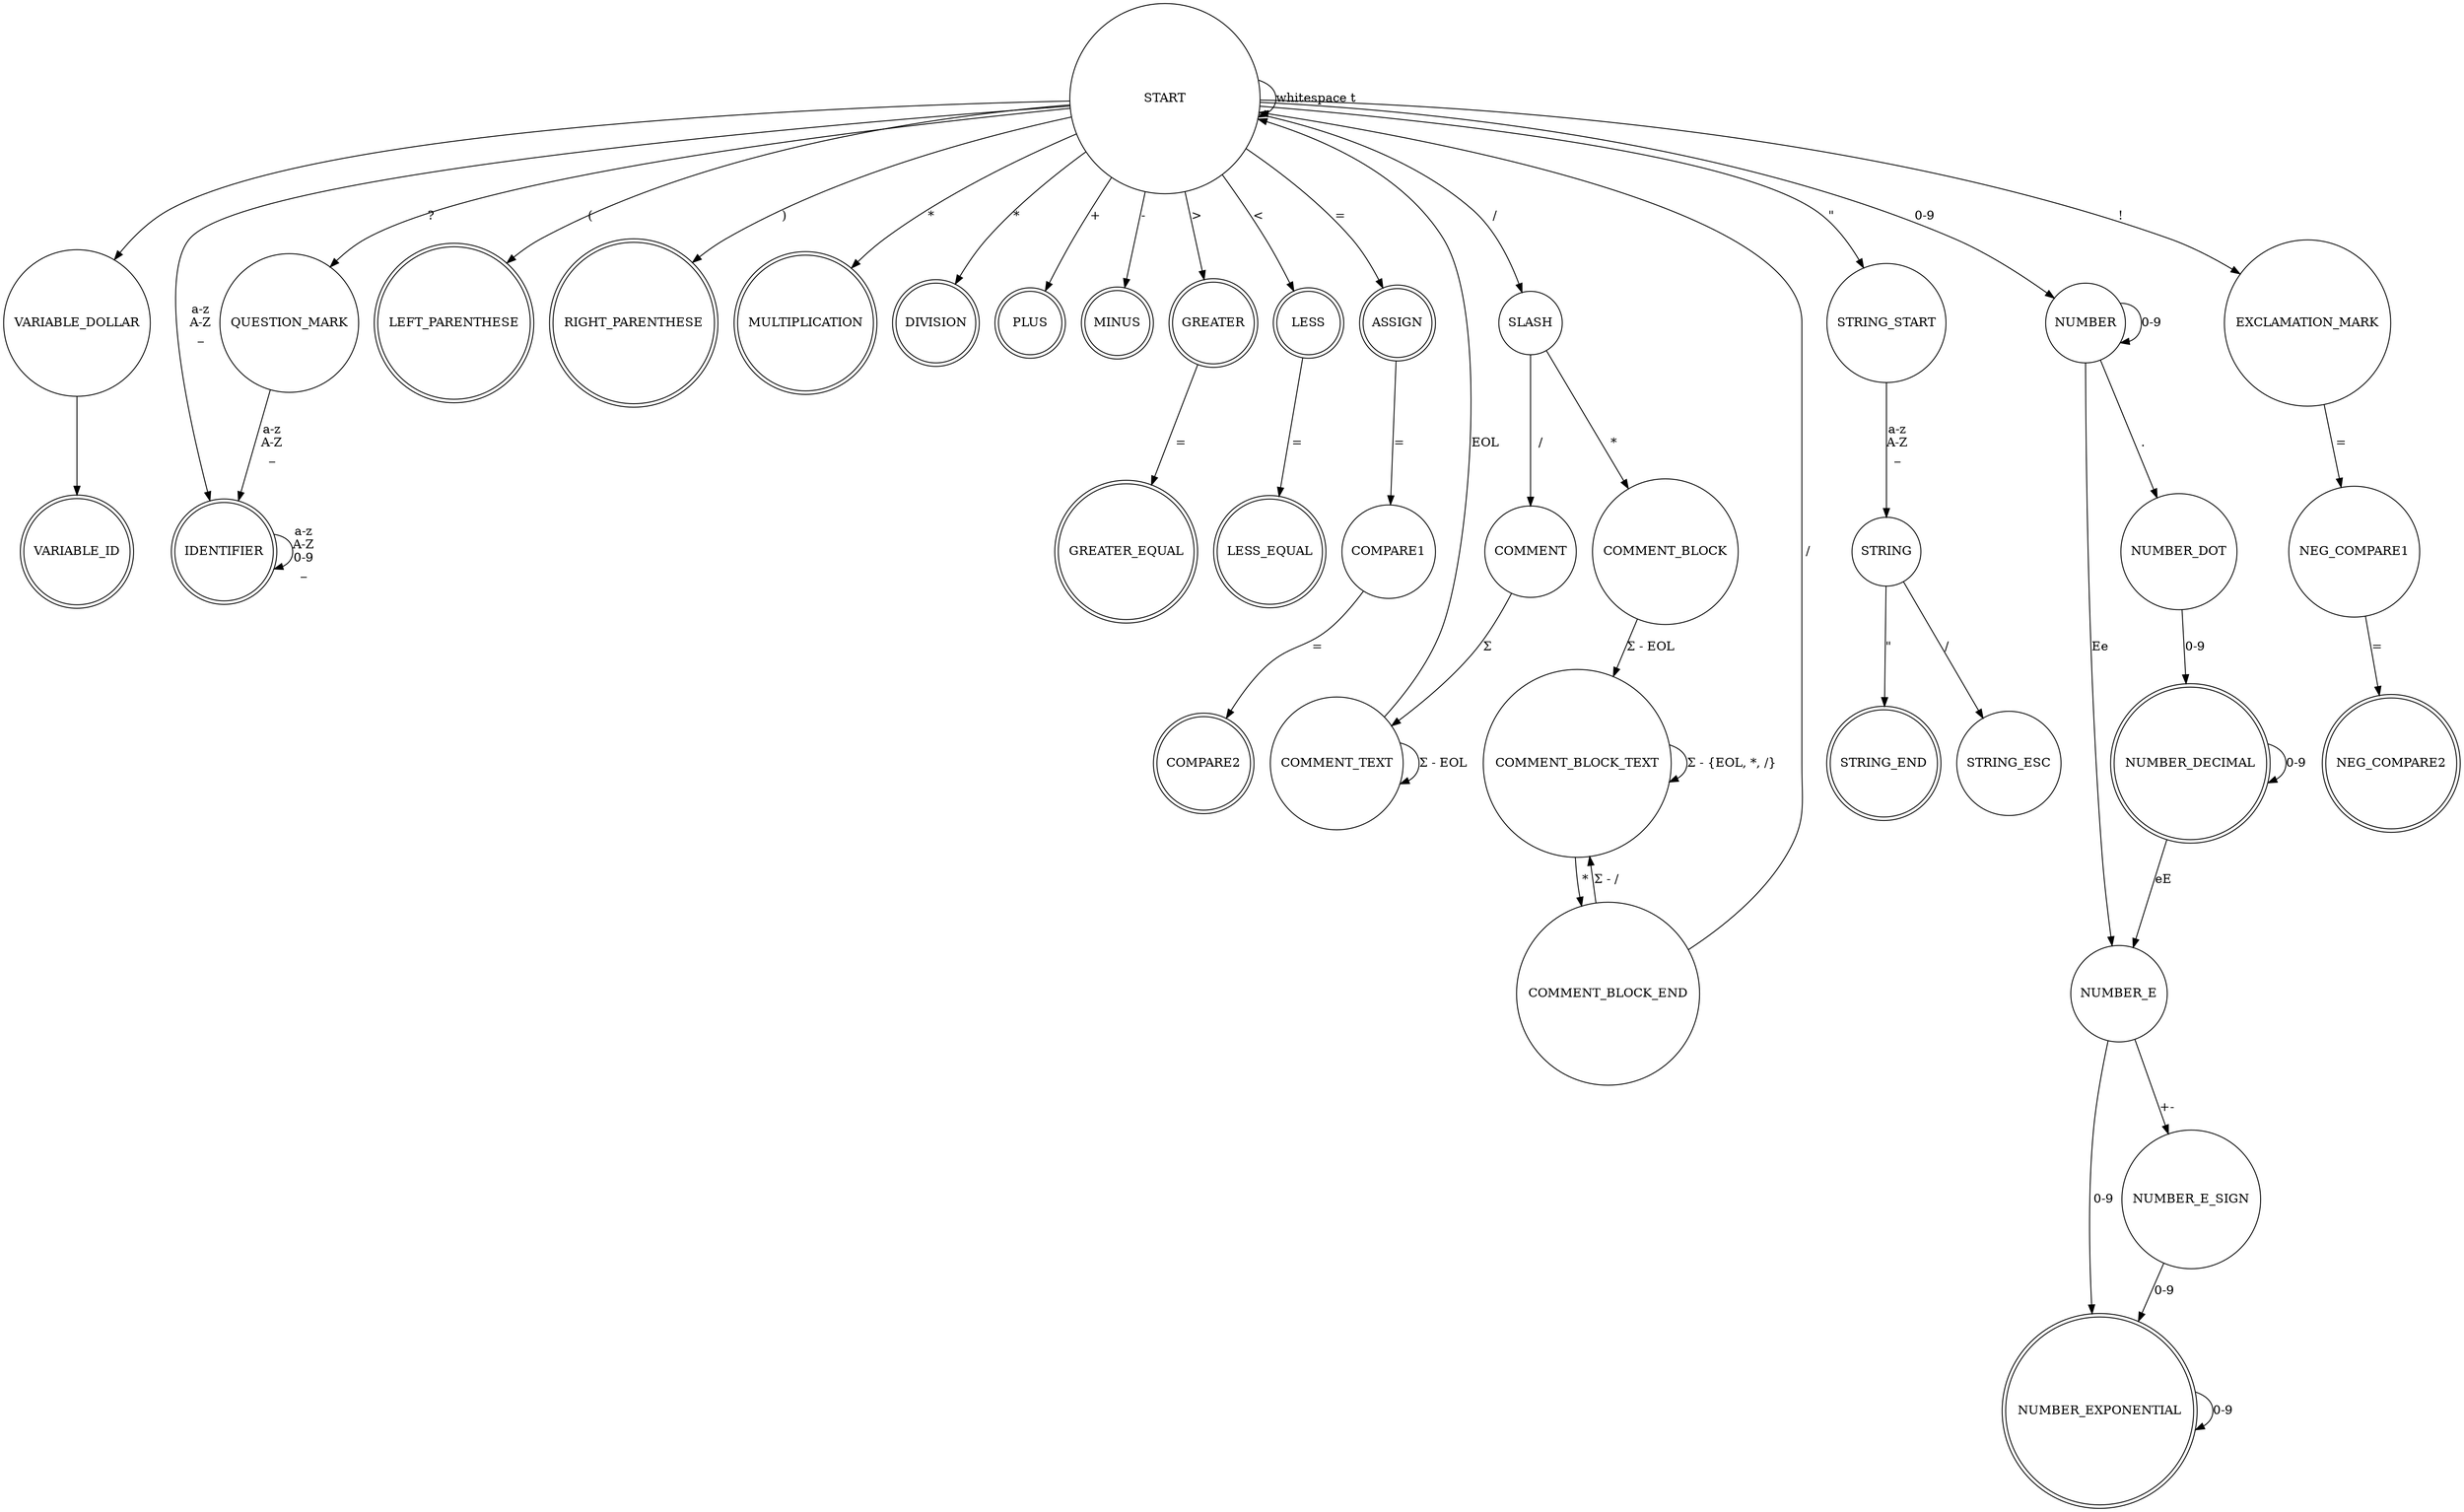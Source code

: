 digraph G {
    node [shape=circle, width=1, height=1]
    {
        node [shape=doublecircle]
        VARIABLE_ID
        STRING_END
        IDENTIFIER
        LEFT_PARENTHESE
        RIGHT_PARENTHESE
        NUMBER_DECIMAL
        NUMBER_EXPONENTIAL
        MULTIPLICATION,
        DIVISION,
        PLUS,
        MINUS,
        GREATER,
        LESS,
        GREATER_EQUAL,
        LESS_EQUAL,
        ASSIGN,
        COMPARE2,
        NEG_COMPARE2
    }

    {
        node[width = 3, height = 3];
        START
    }

    subgraph{
        SLASH,
        COMMENT,
        COMMENT_TEXT,
        COMMENT_BLOCK,
        COMMENT_BLOCK_END,
        COMMENT_BLOCK_TEXT
    }
    subgraph{
        LEFT_PARENTHESE,
        RIGHT_PARENTHESE,
        STRING_START,
        NUMBER,
        NUMBER_DOT,
        NUMBER_DECIMAL,
        NUMBER_E,
        NUMBER_E_SIGN,
        NUMBER_EXPONENTIAL
        VARIABLE_DOLLAR,
        VARIABLE_ID
    }
    subgraph{
        MULTIPLICATION,
        DIVISION,
        PLUS,
        MINUS,
        GREATER,
        LESS,
        GREATER_EQUAL,
        LESS_EQUAL,
        ASSIGN,
        COMPARE1,
        COMPARE2,
        EXCLAMATION_MARK,
        NEG_COMPARE1,
        NEG_COMPARE2
    }
    START -> IDENTIFIER[label="a-z\nA-Z\n_"];
    START -> QUESTION_MARK[label="?"]
    START -> LEFT_PARENTHESE[label="("];
    START -> RIGHT_PARENTHESE[label=")"];
    START -> STRING_START[label="\""];
    START -> NUMBER[label="0-9"];
    START -> START[label="whitespace \t"]
    IDENTIFIER -> IDENTIFIER[label="a-z\nA-Z\n0-9\n_"];
    QUESTION_MARK -> IDENTIFIER[label="a-z\nA-Z\n_"];
    NUMBER -> NUMBER_DOT[label="."];
    NUMBER_DOT -> NUMBER_DECIMAL[label="0-9"];
    NUMBER -> NUMBER_E[label="Ee"];
    NUMBER_DECIMAL -> NUMBER_E[label="eE"];
    NUMBER_E -> NUMBER_E_SIGN[label="+-"];
    NUMBER_E -> NUMBER_EXPONENTIAL[label="0-9"]
    NUMBER_E_SIGN -> NUMBER_EXPONENTIAL[label="0-9"];
    NUMBER_EXPONENTIAL -> NUMBER_EXPONENTIAL[label="0-9"];
    NUMBER -> NUMBER[label="0-9"];
    NUMBER_DECIMAL -> NUMBER_DECIMAL[label="0-9"];

    STRING_START -> STRING[label="a-z\nA-Z\n_"];
    STRING -> STRING_ESC[label="/"];
    STRING -> STRING_END[label="\""];

    START -> VARIABLE_DOLLAR;
    VARIABLE_DOLLAR -> VARIABLE_ID;
    START -> SLASH[label="  /"];
    SLASH -> COMMENT[label="  /"];
    COMMENT -> COMMENT_TEXT[label="&#931;"];
    COMMENT_TEXT -> COMMENT_TEXT[label="&#931; - EOL"];
    COMMENT_TEXT -> START[label="EOL"];
    SLASH -> COMMENT_BLOCK[label="*"];
    COMMENT_BLOCK -> COMMENT_BLOCK_TEXT[label="&#931; - EOL"];
    COMMENT_BLOCK_TEXT -> COMMENT_BLOCK_TEXT[label="&#931; - {EOL, *, /}"];
    COMMENT_BLOCK_TEXT -> COMMENT_BLOCK_END[label=" *"];
    COMMENT_BLOCK_END -> COMMENT_BLOCK_TEXT[label="&#931; - /"];
    COMMENT_BLOCK_END -> START[label=" /"];
    START -> MULTIPLICATION[label="*"];
    START -> DIVISION[label="*"];
    START -> PLUS[label="+"];
    START -> MINUS[label="-"];
    START -> GREATER[label=">"];
    START -> LESS[label="<"];
    GREATER -> GREATER_EQUAL[label="="];
    LESS -> LESS_EQUAL[label="="];
    START -> ASSIGN[label="="];
    ASSIGN -> COMPARE1[label="="];
    COMPARE1 -> COMPARE2[label="="];
    START ->EXCLAMATION_MARK[label="!"];
    EXCLAMATION_MARK -> NEG_COMPARE1[label="="];
    NEG_COMPARE1 -> NEG_COMPARE2[label="="];

}